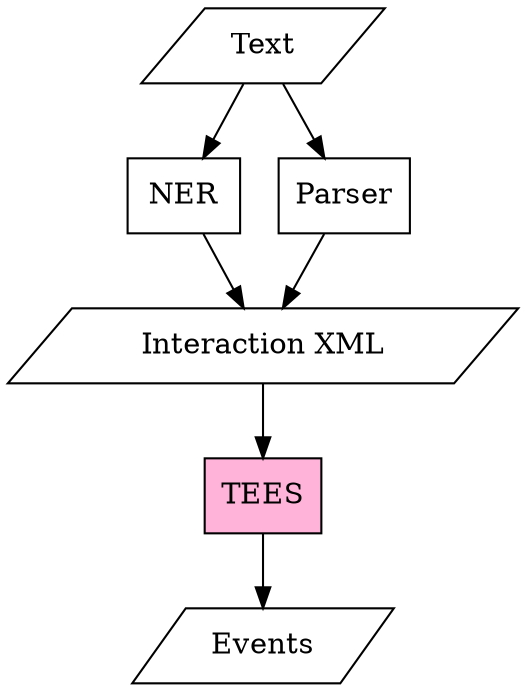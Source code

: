digraph Overview 
{
node [shape=polygon, skew=1, label="Text"]; corpus; 
node [shape=box, label="NER"]; ner; 
node [shape=box, label="Parser"]; parser;
node [shape=polygon, skew=0.3, label="Interaction XML"]; gifxml; 
node [shape=polygon, skew=0.6, label="Events"]; events; 
node [shape=box, style=filled, label="TEES", fillcolor="#FFB3D9"]; tees;

//edge [len=3, color=gray, arrowtail="none"];

corpus->ner;
corpus->parser;
ner->gifxml;
parser->gifxml;
gifxml->tees;
tees->events;

//overlap=scale
//label="Label"
//fontsize=12;
}